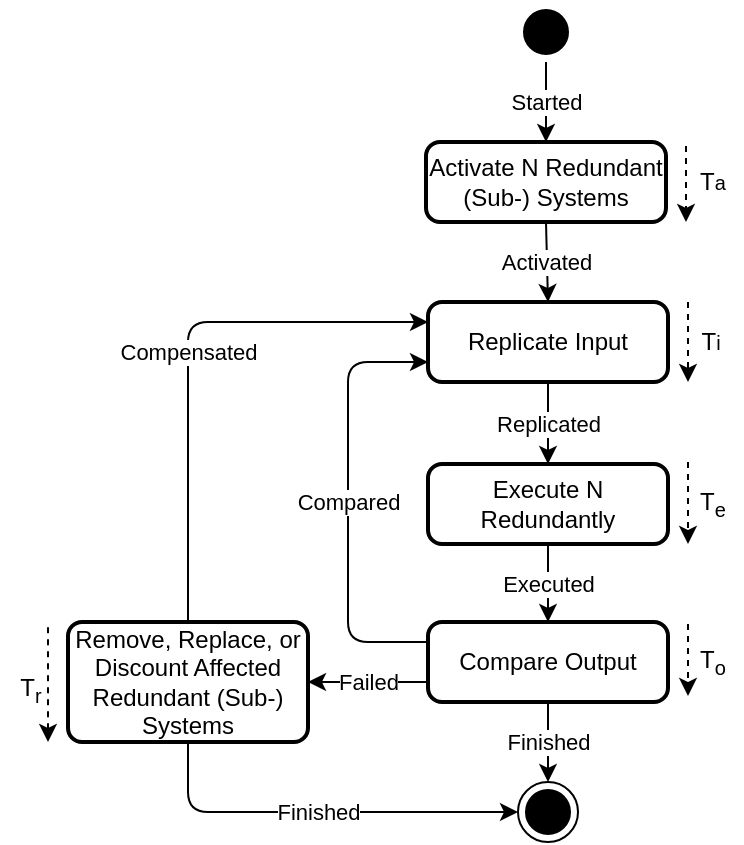 <mxfile version="13.1.3" type="device"><diagram id="oHghMK6jnbWY_FbFMcWU" name="Page-1"><mxGraphModel dx="786" dy="491" grid="1" gridSize="10" guides="1" tooltips="1" connect="1" arrows="1" fold="1" page="1" pageScale="1" pageWidth="850" pageHeight="1100" math="0" shadow="0"><root><mxCell id="0"/><mxCell id="1" parent="0"/><mxCell id="qWdz52YZzwpcCAa4wOkO-1" value="" style="ellipse;html=1;shape=startState;fillColor=#000000;strokeColor=#000000;" parent="1" vertex="1"><mxGeometry x="285" y="60" width="30" height="30" as="geometry"/></mxCell><mxCell id="qWdz52YZzwpcCAa4wOkO-3" value="Started" style="endArrow=classic;html=1;entryX=0.5;entryY=0;entryDx=0;entryDy=0;" parent="1" source="qWdz52YZzwpcCAa4wOkO-1" target="QmYTuq-KsmBc8yMXm9yv-20" edge="1"><mxGeometry width="50" height="50" relative="1" as="geometry"><mxPoint x="700" y="450" as="sourcePoint"/><mxPoint x="750" y="400" as="targetPoint"/></mxGeometry></mxCell><mxCell id="qWdz52YZzwpcCAa4wOkO-5" value="" style="ellipse;html=1;shape=endState;fillColor=#000000;strokeColor=#000000;" parent="1" vertex="1"><mxGeometry x="286" y="450" width="30" height="30" as="geometry"/></mxCell><mxCell id="qWdz52YZzwpcCAa4wOkO-6" value="Finished" style="endArrow=classic;html=1;exitX=0.5;exitY=1;exitDx=0;exitDy=0;" parent="1" source="QmYTuq-KsmBc8yMXm9yv-2" target="qWdz52YZzwpcCAa4wOkO-5" edge="1"><mxGeometry width="50" height="50" relative="1" as="geometry"><mxPoint x="431" y="520" as="sourcePoint"/><mxPoint x="681" y="600" as="targetPoint"/></mxGeometry></mxCell><mxCell id="QmYTuq-KsmBc8yMXm9yv-2" value="Compare Output" style="rounded=1;whiteSpace=wrap;html=1;absoluteArcSize=1;arcSize=14;strokeWidth=2;" parent="1" vertex="1"><mxGeometry x="241" y="370" width="120" height="40" as="geometry"/></mxCell><mxCell id="QmYTuq-KsmBc8yMXm9yv-4" value="Remove, Replace, or Discount Affected Redundant (Sub-) Systems" style="rounded=1;whiteSpace=wrap;html=1;absoluteArcSize=1;arcSize=14;strokeWidth=2;" parent="1" vertex="1"><mxGeometry x="61" y="370" width="120" height="60" as="geometry"/></mxCell><mxCell id="QmYTuq-KsmBc8yMXm9yv-6" value="Failed" style="endArrow=classic;html=1;exitX=0;exitY=0.75;exitDx=0;exitDy=0;entryX=1;entryY=0.5;entryDx=0;entryDy=0;" parent="1" source="QmYTuq-KsmBc8yMXm9yv-2" target="QmYTuq-KsmBc8yMXm9yv-4" edge="1"><mxGeometry width="50" height="50" relative="1" as="geometry"><mxPoint x="281" y="469" as="sourcePoint"/><mxPoint x="341" y="430" as="targetPoint"/></mxGeometry></mxCell><mxCell id="QmYTuq-KsmBc8yMXm9yv-13" value="" style="endArrow=classic;html=1;dashed=1;" parent="1" edge="1"><mxGeometry width="50" height="50" relative="1" as="geometry"><mxPoint x="371" y="371" as="sourcePoint"/><mxPoint x="371" y="407" as="targetPoint"/></mxGeometry></mxCell><mxCell id="QmYTuq-KsmBc8yMXm9yv-19" value="T&lt;sub&gt;o&lt;/sub&gt;" style="text;html=1;align=center;verticalAlign=middle;resizable=0;points=[];autosize=1;" parent="1" vertex="1"><mxGeometry x="368" y="380" width="30" height="20" as="geometry"/></mxCell><mxCell id="QmYTuq-KsmBc8yMXm9yv-20" value="Activate N Redundant&lt;br&gt;(Sub-) Systems" style="rounded=1;whiteSpace=wrap;html=1;absoluteArcSize=1;arcSize=14;strokeWidth=2;" parent="1" vertex="1"><mxGeometry x="240" y="130" width="120" height="40" as="geometry"/></mxCell><mxCell id="QmYTuq-KsmBc8yMXm9yv-21" value="Replicated" style="endArrow=classic;html=1;exitX=0.5;exitY=1;exitDx=0;exitDy=0;entryX=0.5;entryY=0;entryDx=0;entryDy=0;" parent="1" source="QmYTuq-KsmBc8yMXm9yv-30" target="QmYTuq-KsmBc8yMXm9yv-26" edge="1"><mxGeometry width="50" height="50" relative="1" as="geometry"><mxPoint x="311" y="187" as="sourcePoint"/><mxPoint x="341" y="269" as="targetPoint"/></mxGeometry></mxCell><mxCell id="QmYTuq-KsmBc8yMXm9yv-22" value="" style="endArrow=classic;html=1;dashed=1;" parent="1" edge="1"><mxGeometry width="50" height="50" relative="1" as="geometry"><mxPoint x="370" y="132" as="sourcePoint"/><mxPoint x="370" y="170" as="targetPoint"/></mxGeometry></mxCell><mxCell id="QmYTuq-KsmBc8yMXm9yv-23" value="T&lt;font size=&quot;1&quot;&gt;a&lt;/font&gt;" style="text;html=1;align=center;verticalAlign=middle;resizable=0;points=[];autosize=1;" parent="1" vertex="1"><mxGeometry x="368" y="140" width="30" height="20" as="geometry"/></mxCell><mxCell id="QmYTuq-KsmBc8yMXm9yv-24" value="" style="endArrow=none;html=1;dashed=1;endFill=0;startArrow=classic;startFill=1;" parent="1" edge="1"><mxGeometry width="50" height="50" relative="1" as="geometry"><mxPoint x="51" y="430" as="sourcePoint"/><mxPoint x="51" y="370" as="targetPoint"/></mxGeometry></mxCell><mxCell id="QmYTuq-KsmBc8yMXm9yv-25" value="T&lt;sub&gt;r&lt;/sub&gt;" style="text;html=1;align=center;verticalAlign=middle;resizable=0;points=[];autosize=1;" parent="1" vertex="1"><mxGeometry x="27" y="394" width="30" height="20" as="geometry"/></mxCell><mxCell id="QmYTuq-KsmBc8yMXm9yv-26" value="Execute N Redundantly" style="rounded=1;whiteSpace=wrap;html=1;absoluteArcSize=1;arcSize=14;strokeWidth=2;" parent="1" vertex="1"><mxGeometry x="241" y="291" width="120" height="40" as="geometry"/></mxCell><mxCell id="QmYTuq-KsmBc8yMXm9yv-27" value="" style="endArrow=classic;html=1;dashed=1;" parent="1" edge="1"><mxGeometry width="50" height="50" relative="1" as="geometry"><mxPoint x="371" y="290" as="sourcePoint"/><mxPoint x="371" y="331" as="targetPoint"/></mxGeometry></mxCell><mxCell id="QmYTuq-KsmBc8yMXm9yv-28" value="T&lt;sub&gt;e&lt;/sub&gt;" style="text;html=1;align=center;verticalAlign=middle;resizable=0;points=[];autosize=1;" parent="1" vertex="1"><mxGeometry x="368" y="301" width="30" height="20" as="geometry"/></mxCell><mxCell id="QmYTuq-KsmBc8yMXm9yv-29" value="Executed" style="endArrow=classic;html=1;exitX=0.5;exitY=1;exitDx=0;exitDy=0;entryX=0.5;entryY=0;entryDx=0;entryDy=0;" parent="1" source="QmYTuq-KsmBc8yMXm9yv-26" target="QmYTuq-KsmBc8yMXm9yv-2" edge="1"><mxGeometry width="50" height="50" relative="1" as="geometry"><mxPoint x="341" y="420" as="sourcePoint"/><mxPoint x="301" y="360" as="targetPoint"/></mxGeometry></mxCell><mxCell id="QmYTuq-KsmBc8yMXm9yv-30" value="Replicate Input" style="rounded=1;whiteSpace=wrap;html=1;absoluteArcSize=1;arcSize=14;strokeWidth=2;" parent="1" vertex="1"><mxGeometry x="241" y="210" width="120" height="40" as="geometry"/></mxCell><mxCell id="QmYTuq-KsmBc8yMXm9yv-31" value="" style="endArrow=classic;html=1;dashed=1;" parent="1" edge="1"><mxGeometry width="50" height="50" relative="1" as="geometry"><mxPoint x="371" y="210" as="sourcePoint"/><mxPoint x="371" y="250" as="targetPoint"/></mxGeometry></mxCell><mxCell id="QmYTuq-KsmBc8yMXm9yv-32" value="T&lt;font size=&quot;1&quot;&gt;i&lt;/font&gt;" style="text;html=1;align=center;verticalAlign=middle;resizable=0;points=[];autosize=1;" parent="1" vertex="1"><mxGeometry x="367" y="220" width="30" height="20" as="geometry"/></mxCell><mxCell id="QmYTuq-KsmBc8yMXm9yv-33" value="Activated" style="endArrow=classic;html=1;exitX=0.5;exitY=1;exitDx=0;exitDy=0;entryX=0.5;entryY=0;entryDx=0;entryDy=0;" parent="1" source="QmYTuq-KsmBc8yMXm9yv-20" target="QmYTuq-KsmBc8yMXm9yv-30" edge="1"><mxGeometry width="50" height="50" relative="1" as="geometry"><mxPoint x="410" y="230" as="sourcePoint"/><mxPoint x="320" y="200" as="targetPoint"/></mxGeometry></mxCell><mxCell id="QmYTuq-KsmBc8yMXm9yv-41" value="Compared" style="endArrow=classic;html=1;exitX=0;exitY=0.25;exitDx=0;exitDy=0;entryX=0;entryY=0.75;entryDx=0;entryDy=0;" parent="1" source="QmYTuq-KsmBc8yMXm9yv-2" target="QmYTuq-KsmBc8yMXm9yv-30" edge="1"><mxGeometry width="50" height="50" relative="1" as="geometry"><mxPoint x="111" y="360" as="sourcePoint"/><mxPoint x="161" y="310" as="targetPoint"/><Array as="points"><mxPoint x="201" y="380"/><mxPoint x="201" y="240"/></Array></mxGeometry></mxCell><mxCell id="QmYTuq-KsmBc8yMXm9yv-45" value="Compensated" style="endArrow=classic;html=1;exitX=0.5;exitY=0;exitDx=0;exitDy=0;entryX=0;entryY=0.25;entryDx=0;entryDy=0;" parent="1" source="QmYTuq-KsmBc8yMXm9yv-4" target="QmYTuq-KsmBc8yMXm9yv-30" edge="1"><mxGeometry width="50" height="50" relative="1" as="geometry"><mxPoint x="251" y="350" as="sourcePoint"/><mxPoint x="301" y="300" as="targetPoint"/><Array as="points"><mxPoint x="121" y="220"/></Array></mxGeometry></mxCell><mxCell id="UrGp8P6KbQ3q9gWTF38u-1" value="Finished" style="endArrow=classic;html=1;entryX=0;entryY=0.5;entryDx=0;entryDy=0;exitX=0.5;exitY=1;exitDx=0;exitDy=0;" parent="1" source="QmYTuq-KsmBc8yMXm9yv-4" target="qWdz52YZzwpcCAa4wOkO-5" edge="1"><mxGeometry width="50" height="50" relative="1" as="geometry"><mxPoint x="401" y="410" as="sourcePoint"/><mxPoint x="451" y="360" as="targetPoint"/><Array as="points"><mxPoint x="121" y="465"/></Array></mxGeometry></mxCell></root></mxGraphModel></diagram></mxfile>